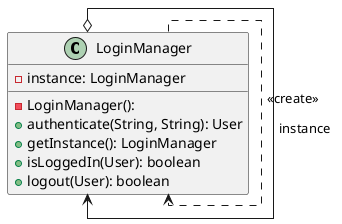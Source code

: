 @startuml


top to bottom direction
skinparam linetype ortho

class LoginManager {
  - LoginManager(): 
  - instance: LoginManager
  + authenticate(String, String): User
  + getInstance(): LoginManager
  + isLoggedIn(User): boolean
  + logout(User): boolean
}

LoginManager -.> LoginManager : <<create>>
LoginManager o--> LoginManager : instance

@enduml
